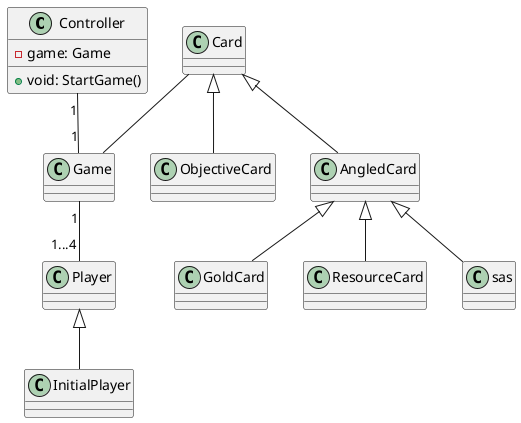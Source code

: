 @startuml


class Controller {

'attributi
- game: Game

'metodi
+ void: StartGame()


}

class Game {

}

class Player {

}
class InitialPlayer extends Player {

}

class Card {

}

class ObjectiveCard extends Card {

}

class AngledCard extends Card {

}

class GoldCard extends AngledCard {}
class ResourceCard extends AngledCard {}
class sas extends AngledCard {}

Controller "1" -- "1" Game
Game "1" -- "1...4" Player
Card  --  Game


@enduml




